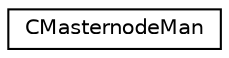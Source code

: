 digraph "Graphical Class Hierarchy"
{
  edge [fontname="Helvetica",fontsize="10",labelfontname="Helvetica",labelfontsize="10"];
  node [fontname="Helvetica",fontsize="10",shape=record];
  rankdir="LR";
  Node0 [label="CMasternodeMan",height=0.2,width=0.4,color="black", fillcolor="white", style="filled",URL="$dc/d6b/class_c_masternode_man.html"];
}
